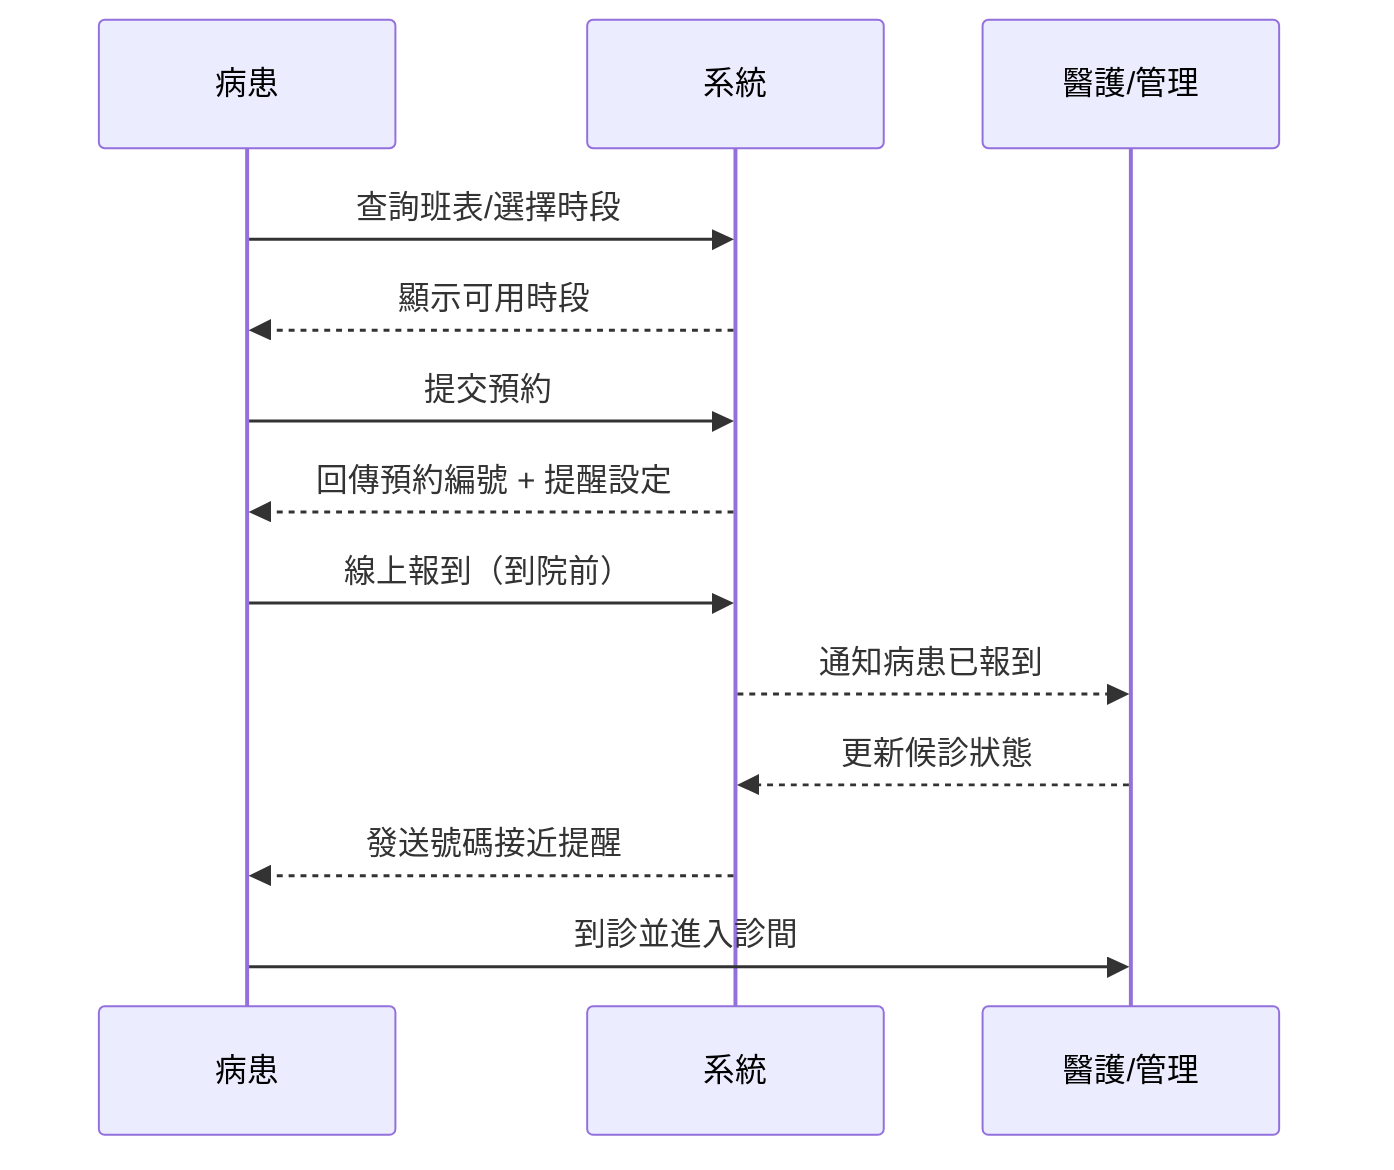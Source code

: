 %% Swimlane for patient booking to check-in
sequenceDiagram
    participant P as 病患
    participant S as 系統
    participant C as 醫護/管理

    P->>S: 查詢班表/選擇時段
    S-->>P: 顯示可用時段
    P->>S: 提交預約
    S-->>P: 回傳預約編號 + 提醒設定
    P->>S: 線上報到（到院前）
    S-->>C: 通知病患已報到
    C-->>S: 更新候診狀態
    S-->>P: 發送號碼接近提醒
    P->>C: 到診並進入診間